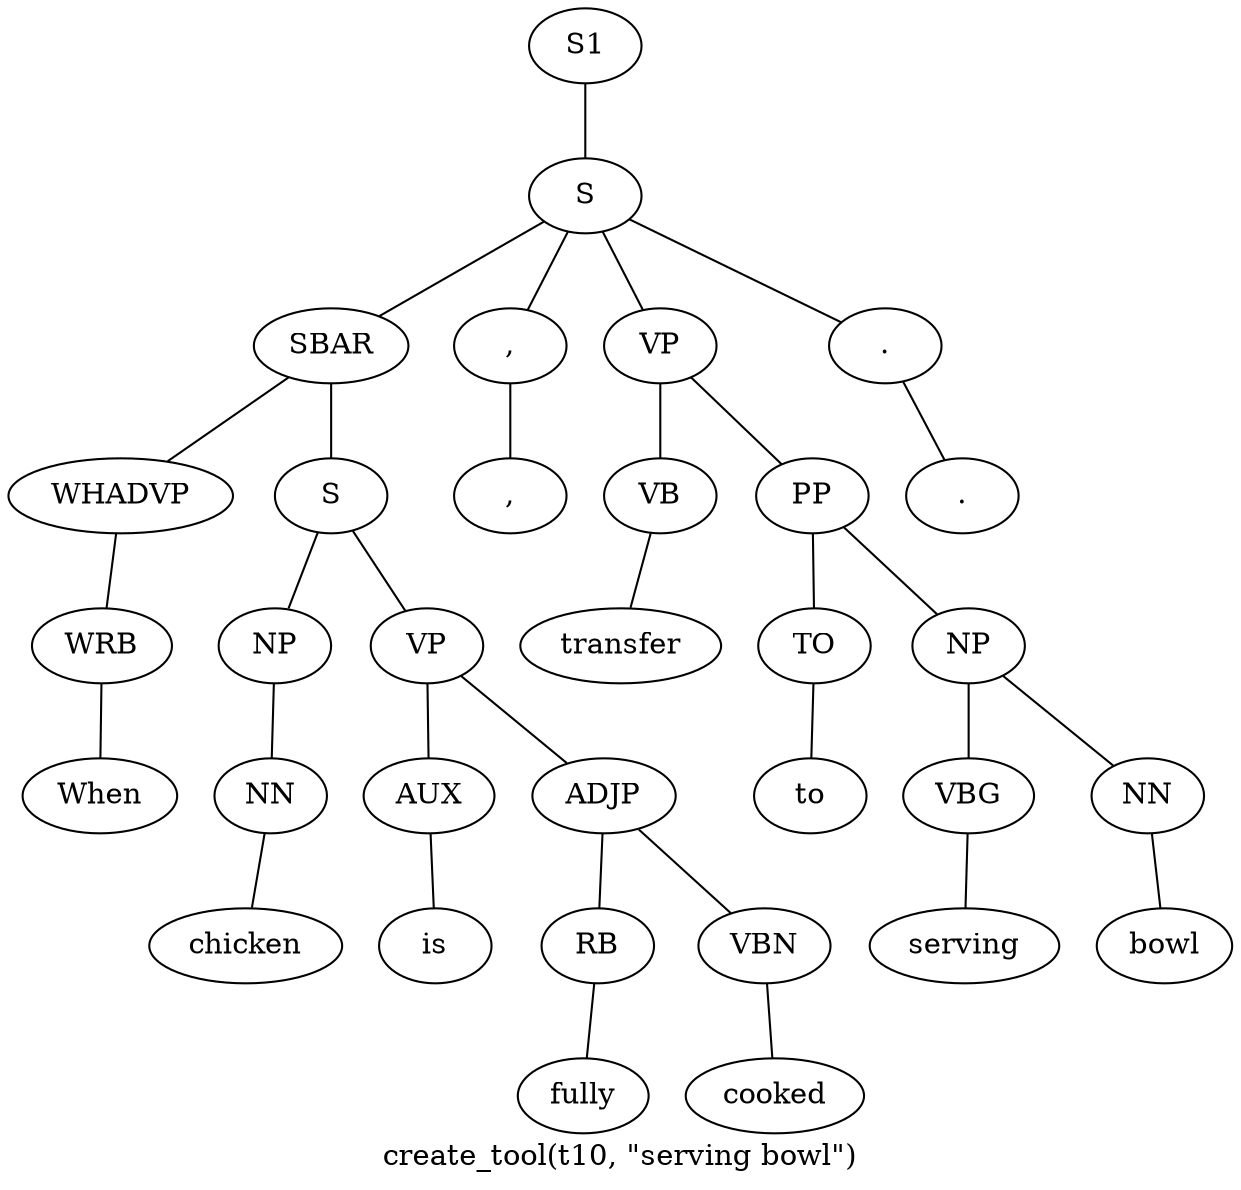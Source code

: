 graph SyntaxGraph {
	label = "create_tool(t10, \"serving bowl\")";
	Node0 [label="S1"];
	Node1 [label="S"];
	Node2 [label="SBAR"];
	Node3 [label="WHADVP"];
	Node4 [label="WRB"];
	Node5 [label="When"];
	Node6 [label="S"];
	Node7 [label="NP"];
	Node8 [label="NN"];
	Node9 [label="chicken"];
	Node10 [label="VP"];
	Node11 [label="AUX"];
	Node12 [label="is"];
	Node13 [label="ADJP"];
	Node14 [label="RB"];
	Node15 [label="fully"];
	Node16 [label="VBN"];
	Node17 [label="cooked"];
	Node18 [label=","];
	Node19 [label=","];
	Node20 [label="VP"];
	Node21 [label="VB"];
	Node22 [label="transfer"];
	Node23 [label="PP"];
	Node24 [label="TO"];
	Node25 [label="to"];
	Node26 [label="NP"];
	Node27 [label="VBG"];
	Node28 [label="serving"];
	Node29 [label="NN"];
	Node30 [label="bowl"];
	Node31 [label="."];
	Node32 [label="."];

	Node0 -- Node1;
	Node1 -- Node2;
	Node1 -- Node18;
	Node1 -- Node20;
	Node1 -- Node31;
	Node2 -- Node3;
	Node2 -- Node6;
	Node3 -- Node4;
	Node4 -- Node5;
	Node6 -- Node7;
	Node6 -- Node10;
	Node7 -- Node8;
	Node8 -- Node9;
	Node10 -- Node11;
	Node10 -- Node13;
	Node11 -- Node12;
	Node13 -- Node14;
	Node13 -- Node16;
	Node14 -- Node15;
	Node16 -- Node17;
	Node18 -- Node19;
	Node20 -- Node21;
	Node20 -- Node23;
	Node21 -- Node22;
	Node23 -- Node24;
	Node23 -- Node26;
	Node24 -- Node25;
	Node26 -- Node27;
	Node26 -- Node29;
	Node27 -- Node28;
	Node29 -- Node30;
	Node31 -- Node32;
}